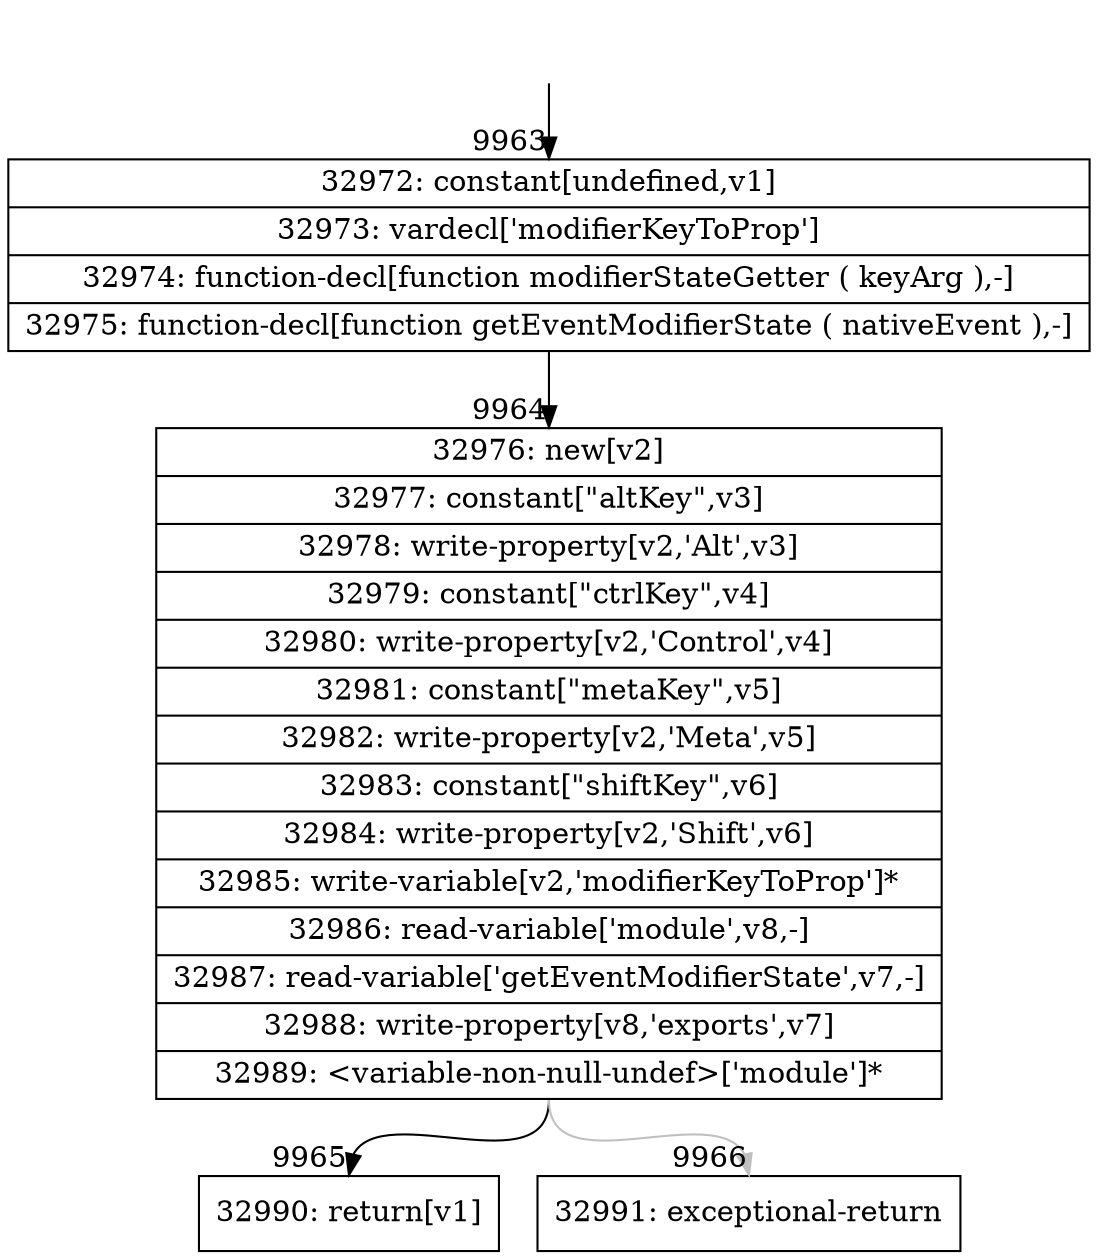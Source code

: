 digraph {
rankdir="TD"
BB_entry742[shape=none,label=""];
BB_entry742 -> BB9963 [tailport=s, headport=n, headlabel="    9963"]
BB9963 [shape=record label="{32972: constant[undefined,v1]|32973: vardecl['modifierKeyToProp']|32974: function-decl[function modifierStateGetter ( keyArg ),-]|32975: function-decl[function getEventModifierState ( nativeEvent ),-]}" ] 
BB9963 -> BB9964 [tailport=s, headport=n, headlabel="      9964"]
BB9964 [shape=record label="{32976: new[v2]|32977: constant[\"altKey\",v3]|32978: write-property[v2,'Alt',v3]|32979: constant[\"ctrlKey\",v4]|32980: write-property[v2,'Control',v4]|32981: constant[\"metaKey\",v5]|32982: write-property[v2,'Meta',v5]|32983: constant[\"shiftKey\",v6]|32984: write-property[v2,'Shift',v6]|32985: write-variable[v2,'modifierKeyToProp']*|32986: read-variable['module',v8,-]|32987: read-variable['getEventModifierState',v7,-]|32988: write-property[v8,'exports',v7]|32989: \<variable-non-null-undef\>['module']*}" ] 
BB9964 -> BB9965 [tailport=s, headport=n, headlabel="      9965"]
BB9964 -> BB9966 [tailport=s, headport=n, color=gray, headlabel="      9966"]
BB9965 [shape=record label="{32990: return[v1]}" ] 
BB9966 [shape=record label="{32991: exceptional-return}" ] 
//#$~ 17801
}
